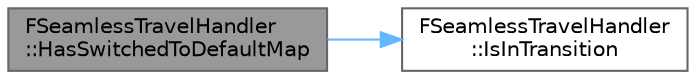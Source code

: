 digraph "FSeamlessTravelHandler::HasSwitchedToDefaultMap"
{
 // INTERACTIVE_SVG=YES
 // LATEX_PDF_SIZE
  bgcolor="transparent";
  edge [fontname=Helvetica,fontsize=10,labelfontname=Helvetica,labelfontsize=10];
  node [fontname=Helvetica,fontsize=10,shape=box,height=0.2,width=0.4];
  rankdir="LR";
  Node1 [id="Node000001",label="FSeamlessTravelHandler\l::HasSwitchedToDefaultMap",height=0.2,width=0.4,color="gray40", fillcolor="grey60", style="filled", fontcolor="black",tooltip=" "];
  Node1 -> Node2 [id="edge1_Node000001_Node000002",color="steelblue1",style="solid",tooltip=" "];
  Node2 [id="Node000002",label="FSeamlessTravelHandler\l::IsInTransition",height=0.2,width=0.4,color="grey40", fillcolor="white", style="filled",URL="$d0/deb/classFSeamlessTravelHandler.html#a1ecfc890b019a0db1593bf84fac0fc4c",tooltip=" "];
}
